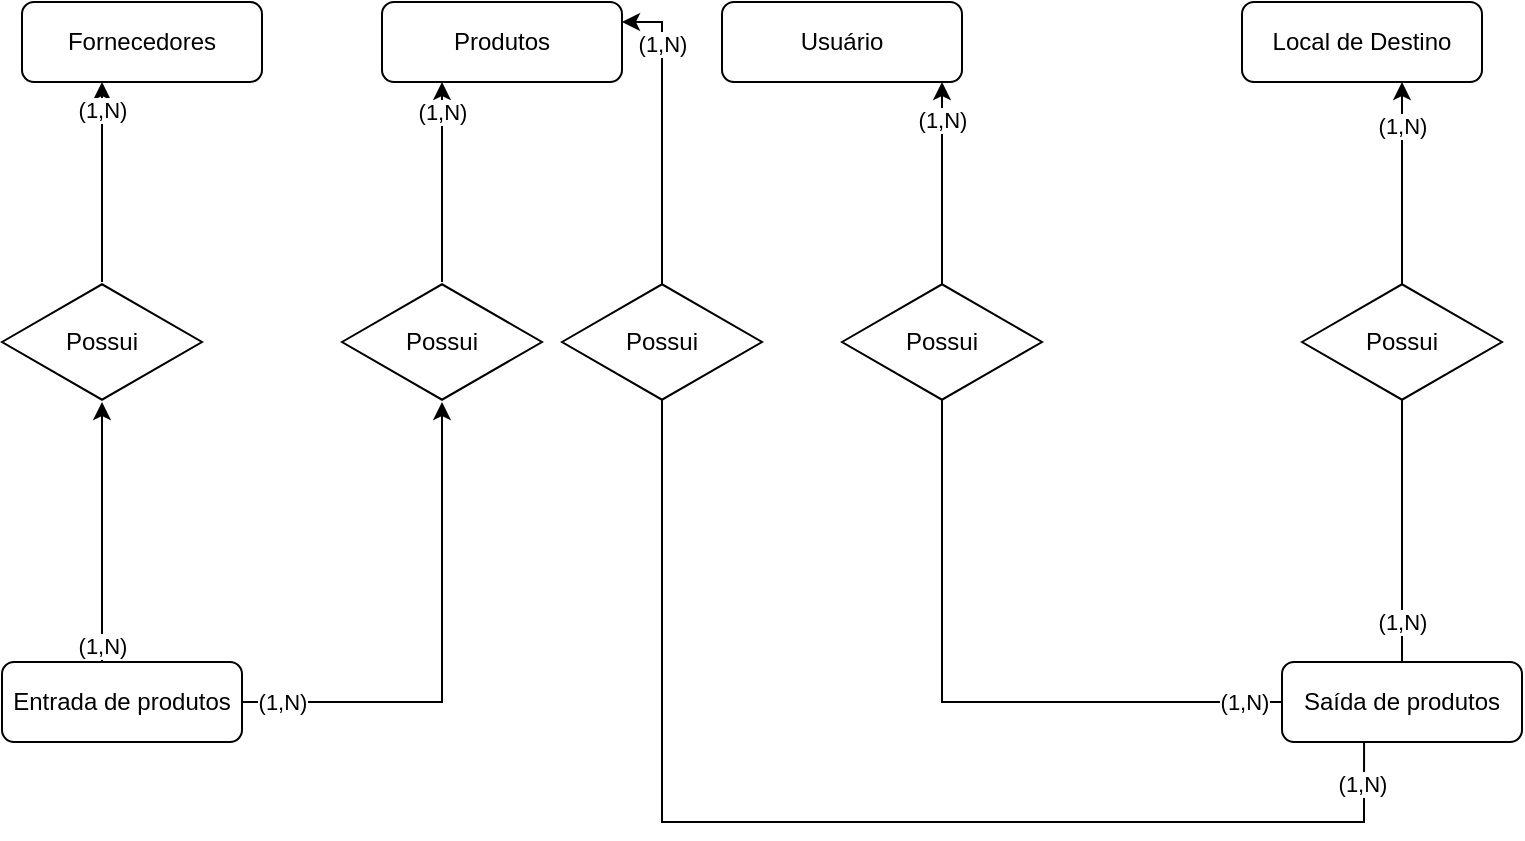 <mxfile version="24.7.17">
  <diagram id="C5RBs43oDa-KdzZeNtuy" name="Page-1">
    <mxGraphModel dx="875" dy="442" grid="1" gridSize="10" guides="1" tooltips="1" connect="1" arrows="1" fold="1" page="1" pageScale="1" pageWidth="827" pageHeight="1169" math="0" shadow="0">
      <root>
        <mxCell id="WIyWlLk6GJQsqaUBKTNV-0" />
        <mxCell id="WIyWlLk6GJQsqaUBKTNV-1" parent="WIyWlLk6GJQsqaUBKTNV-0" />
        <mxCell id="WIyWlLk6GJQsqaUBKTNV-3" value="Usuário" style="rounded=1;whiteSpace=wrap;html=1;fontSize=12;glass=0;strokeWidth=1;shadow=0;" parent="WIyWlLk6GJQsqaUBKTNV-1" vertex="1">
          <mxGeometry x="400" y="50" width="120" height="40" as="geometry" />
        </mxCell>
        <mxCell id="WIyWlLk6GJQsqaUBKTNV-7" value="&lt;div&gt;Produtos&lt;/div&gt;" style="rounded=1;whiteSpace=wrap;html=1;fontSize=12;glass=0;strokeWidth=1;shadow=0;" parent="WIyWlLk6GJQsqaUBKTNV-1" vertex="1">
          <mxGeometry x="230" y="50" width="120" height="40" as="geometry" />
        </mxCell>
        <mxCell id="WIyWlLk6GJQsqaUBKTNV-11" value="Fornecedores" style="rounded=1;whiteSpace=wrap;html=1;fontSize=12;glass=0;strokeWidth=1;shadow=0;" parent="WIyWlLk6GJQsqaUBKTNV-1" vertex="1">
          <mxGeometry x="50" y="50" width="120" height="40" as="geometry" />
        </mxCell>
        <mxCell id="WIyWlLk6GJQsqaUBKTNV-12" value="Local de Destino" style="rounded=1;whiteSpace=wrap;html=1;fontSize=12;glass=0;strokeWidth=1;shadow=0;" parent="WIyWlLk6GJQsqaUBKTNV-1" vertex="1">
          <mxGeometry x="660" y="50" width="120" height="40" as="geometry" />
        </mxCell>
        <mxCell id="lKnoCKpCPk8ZHS4uRYBN-2" style="edgeStyle=orthogonalEdgeStyle;rounded=0;orthogonalLoop=1;jettySize=auto;html=1;" edge="1" parent="WIyWlLk6GJQsqaUBKTNV-1" source="lKnoCKpCPk8ZHS4uRYBN-0" target="WIyWlLk6GJQsqaUBKTNV-3">
          <mxGeometry relative="1" as="geometry">
            <Array as="points">
              <mxPoint x="510" y="400" />
            </Array>
          </mxGeometry>
        </mxCell>
        <mxCell id="lKnoCKpCPk8ZHS4uRYBN-22" value="(1,N)" style="edgeLabel;html=1;align=center;verticalAlign=middle;resizable=0;points=[];" vertex="1" connectable="0" parent="lKnoCKpCPk8ZHS4uRYBN-2">
          <mxGeometry x="0.923" y="-3" relative="1" as="geometry">
            <mxPoint x="-3" as="offset" />
          </mxGeometry>
        </mxCell>
        <mxCell id="lKnoCKpCPk8ZHS4uRYBN-27" value="(1,N)" style="edgeLabel;html=1;align=center;verticalAlign=middle;resizable=0;points=[];" vertex="1" connectable="0" parent="lKnoCKpCPk8ZHS4uRYBN-2">
          <mxGeometry x="-0.92" relative="1" as="geometry">
            <mxPoint as="offset" />
          </mxGeometry>
        </mxCell>
        <mxCell id="lKnoCKpCPk8ZHS4uRYBN-3" style="edgeStyle=orthogonalEdgeStyle;rounded=0;orthogonalLoop=1;jettySize=auto;html=1;exitX=0;exitY=0.25;exitDx=0;exitDy=0;" edge="1" parent="WIyWlLk6GJQsqaUBKTNV-1" source="lKnoCKpCPk8ZHS4uRYBN-0" target="WIyWlLk6GJQsqaUBKTNV-12">
          <mxGeometry relative="1" as="geometry">
            <Array as="points">
              <mxPoint x="740" y="390" />
            </Array>
          </mxGeometry>
        </mxCell>
        <mxCell id="lKnoCKpCPk8ZHS4uRYBN-25" value="(1,N)" style="edgeLabel;html=1;align=center;verticalAlign=middle;resizable=0;points=[];" vertex="1" connectable="0" parent="lKnoCKpCPk8ZHS4uRYBN-3">
          <mxGeometry x="0.878" relative="1" as="geometry">
            <mxPoint as="offset" />
          </mxGeometry>
        </mxCell>
        <mxCell id="lKnoCKpCPk8ZHS4uRYBN-26" value="(1,N)" style="edgeLabel;html=1;align=center;verticalAlign=middle;resizable=0;points=[];" vertex="1" connectable="0" parent="lKnoCKpCPk8ZHS4uRYBN-3">
          <mxGeometry x="-0.559" y="-2" relative="1" as="geometry">
            <mxPoint x="-2" y="-11" as="offset" />
          </mxGeometry>
        </mxCell>
        <mxCell id="lKnoCKpCPk8ZHS4uRYBN-4" style="edgeStyle=orthogonalEdgeStyle;rounded=0;orthogonalLoop=1;jettySize=auto;html=1;exitX=0.342;exitY=1.025;exitDx=0;exitDy=0;exitPerimeter=0;" edge="1" parent="WIyWlLk6GJQsqaUBKTNV-1">
          <mxGeometry relative="1" as="geometry">
            <mxPoint x="721.04" y="410.97" as="sourcePoint" />
            <mxPoint x="350" y="59.999" as="targetPoint" />
            <Array as="points">
              <mxPoint x="721" y="459.97" />
              <mxPoint x="370" y="459.97" />
              <mxPoint x="370" y="59.97" />
            </Array>
          </mxGeometry>
        </mxCell>
        <mxCell id="lKnoCKpCPk8ZHS4uRYBN-18" value="&lt;div&gt;&lt;br&gt;&lt;/div&gt;&lt;div&gt;&lt;br&gt;&lt;/div&gt;" style="edgeLabel;html=1;align=center;verticalAlign=middle;resizable=0;points=[];" vertex="1" connectable="0" parent="lKnoCKpCPk8ZHS4uRYBN-4">
          <mxGeometry x="-0.929" y="4" relative="1" as="geometry">
            <mxPoint as="offset" />
          </mxGeometry>
        </mxCell>
        <mxCell id="lKnoCKpCPk8ZHS4uRYBN-19" value="(1,N)" style="edgeLabel;html=1;align=center;verticalAlign=middle;resizable=0;points=[];" vertex="1" connectable="0" parent="lKnoCKpCPk8ZHS4uRYBN-4">
          <mxGeometry x="0.924" relative="1" as="geometry">
            <mxPoint as="offset" />
          </mxGeometry>
        </mxCell>
        <mxCell id="lKnoCKpCPk8ZHS4uRYBN-20" value="(1,N)" style="edgeLabel;html=1;align=center;verticalAlign=middle;resizable=0;points=[];" vertex="1" connectable="0" parent="lKnoCKpCPk8ZHS4uRYBN-4">
          <mxGeometry x="-0.927" y="7" relative="1" as="geometry">
            <mxPoint x="-8" as="offset" />
          </mxGeometry>
        </mxCell>
        <mxCell id="lKnoCKpCPk8ZHS4uRYBN-0" value="&lt;div&gt;Saída de produtos&lt;/div&gt;" style="rounded=1;whiteSpace=wrap;html=1;fontSize=12;glass=0;strokeWidth=1;shadow=0;" vertex="1" parent="WIyWlLk6GJQsqaUBKTNV-1">
          <mxGeometry x="680" y="380" width="120" height="40" as="geometry" />
        </mxCell>
        <mxCell id="lKnoCKpCPk8ZHS4uRYBN-6" style="edgeStyle=orthogonalEdgeStyle;rounded=0;orthogonalLoop=1;jettySize=auto;html=1;" edge="1" parent="WIyWlLk6GJQsqaUBKTNV-1" source="lKnoCKpCPk8ZHS4uRYBN-9">
          <mxGeometry relative="1" as="geometry">
            <mxPoint x="70" y="190" as="sourcePoint" />
            <mxPoint x="90" y="90" as="targetPoint" />
            <Array as="points" />
          </mxGeometry>
        </mxCell>
        <mxCell id="lKnoCKpCPk8ZHS4uRYBN-11" value="(1,N)" style="edgeLabel;html=1;align=center;verticalAlign=middle;resizable=0;points=[];" vertex="1" connectable="0" parent="lKnoCKpCPk8ZHS4uRYBN-6">
          <mxGeometry x="0.727" relative="1" as="geometry">
            <mxPoint as="offset" />
          </mxGeometry>
        </mxCell>
        <mxCell id="lKnoCKpCPk8ZHS4uRYBN-7" style="edgeStyle=orthogonalEdgeStyle;rounded=0;orthogonalLoop=1;jettySize=auto;html=1;" edge="1" parent="WIyWlLk6GJQsqaUBKTNV-1" source="lKnoCKpCPk8ZHS4uRYBN-13" target="WIyWlLk6GJQsqaUBKTNV-7">
          <mxGeometry relative="1" as="geometry">
            <mxPoint x="140" y="400" as="sourcePoint" />
            <mxPoint x="610" y="70" as="targetPoint" />
            <Array as="points">
              <mxPoint x="260" y="110" />
              <mxPoint x="260" y="110" />
            </Array>
          </mxGeometry>
        </mxCell>
        <mxCell id="lKnoCKpCPk8ZHS4uRYBN-15" value="(1,N)" style="edgeLabel;html=1;align=center;verticalAlign=middle;resizable=0;points=[];" vertex="1" connectable="0" parent="lKnoCKpCPk8ZHS4uRYBN-7">
          <mxGeometry x="0.713" relative="1" as="geometry">
            <mxPoint as="offset" />
          </mxGeometry>
        </mxCell>
        <mxCell id="lKnoCKpCPk8ZHS4uRYBN-1" value="&lt;div&gt;Entrada de produtos&lt;/div&gt;" style="rounded=1;whiteSpace=wrap;html=1;fontSize=12;glass=0;strokeWidth=1;shadow=0;" vertex="1" parent="WIyWlLk6GJQsqaUBKTNV-1">
          <mxGeometry x="40" y="380" width="120" height="40" as="geometry" />
        </mxCell>
        <mxCell id="lKnoCKpCPk8ZHS4uRYBN-10" value="" style="edgeStyle=orthogonalEdgeStyle;rounded=0;orthogonalLoop=1;jettySize=auto;html=1;exitX=0.5;exitY=0;exitDx=0;exitDy=0;" edge="1" parent="WIyWlLk6GJQsqaUBKTNV-1" source="lKnoCKpCPk8ZHS4uRYBN-1" target="lKnoCKpCPk8ZHS4uRYBN-9">
          <mxGeometry relative="1" as="geometry">
            <mxPoint x="100" y="380" as="sourcePoint" />
            <mxPoint x="99" y="89" as="targetPoint" />
            <Array as="points">
              <mxPoint x="90" y="380" />
            </Array>
          </mxGeometry>
        </mxCell>
        <mxCell id="lKnoCKpCPk8ZHS4uRYBN-12" value="(1,N)" style="edgeLabel;html=1;align=center;verticalAlign=middle;resizable=0;points=[];" vertex="1" connectable="0" parent="lKnoCKpCPk8ZHS4uRYBN-10">
          <mxGeometry x="-0.733" relative="1" as="geometry">
            <mxPoint as="offset" />
          </mxGeometry>
        </mxCell>
        <mxCell id="lKnoCKpCPk8ZHS4uRYBN-9" value="Possui" style="html=1;whiteSpace=wrap;aspect=fixed;shape=isoRectangle;" vertex="1" parent="WIyWlLk6GJQsqaUBKTNV-1">
          <mxGeometry x="40" y="190" width="100" height="60" as="geometry" />
        </mxCell>
        <mxCell id="lKnoCKpCPk8ZHS4uRYBN-14" value="" style="edgeStyle=orthogonalEdgeStyle;rounded=0;orthogonalLoop=1;jettySize=auto;html=1;exitX=1;exitY=0.5;exitDx=0;exitDy=0;" edge="1" parent="WIyWlLk6GJQsqaUBKTNV-1" source="lKnoCKpCPk8ZHS4uRYBN-1" target="lKnoCKpCPk8ZHS4uRYBN-13">
          <mxGeometry relative="1" as="geometry">
            <mxPoint x="140" y="400" as="sourcePoint" />
            <mxPoint x="260" y="90" as="targetPoint" />
            <Array as="points">
              <mxPoint x="260" y="400" />
            </Array>
          </mxGeometry>
        </mxCell>
        <mxCell id="lKnoCKpCPk8ZHS4uRYBN-16" value="(1,N)" style="edgeLabel;html=1;align=center;verticalAlign=middle;resizable=0;points=[];" vertex="1" connectable="0" parent="lKnoCKpCPk8ZHS4uRYBN-14">
          <mxGeometry x="-0.922" y="-2" relative="1" as="geometry">
            <mxPoint x="10" y="-2" as="offset" />
          </mxGeometry>
        </mxCell>
        <mxCell id="lKnoCKpCPk8ZHS4uRYBN-13" value="Possui" style="html=1;whiteSpace=wrap;aspect=fixed;shape=isoRectangle;" vertex="1" parent="WIyWlLk6GJQsqaUBKTNV-1">
          <mxGeometry x="210" y="190" width="100" height="60" as="geometry" />
        </mxCell>
        <mxCell id="lKnoCKpCPk8ZHS4uRYBN-17" value="Possui" style="html=1;whiteSpace=wrap;aspect=fixed;shape=isoRectangle;" vertex="1" parent="WIyWlLk6GJQsqaUBKTNV-1">
          <mxGeometry x="320" y="190" width="100" height="60" as="geometry" />
        </mxCell>
        <mxCell id="lKnoCKpCPk8ZHS4uRYBN-21" value="Possui" style="html=1;whiteSpace=wrap;aspect=fixed;shape=isoRectangle;" vertex="1" parent="WIyWlLk6GJQsqaUBKTNV-1">
          <mxGeometry x="460" y="190" width="100" height="60" as="geometry" />
        </mxCell>
        <mxCell id="lKnoCKpCPk8ZHS4uRYBN-23" value="Possui" style="html=1;whiteSpace=wrap;aspect=fixed;shape=isoRectangle;" vertex="1" parent="WIyWlLk6GJQsqaUBKTNV-1">
          <mxGeometry x="690" y="190" width="100" height="60" as="geometry" />
        </mxCell>
      </root>
    </mxGraphModel>
  </diagram>
</mxfile>
